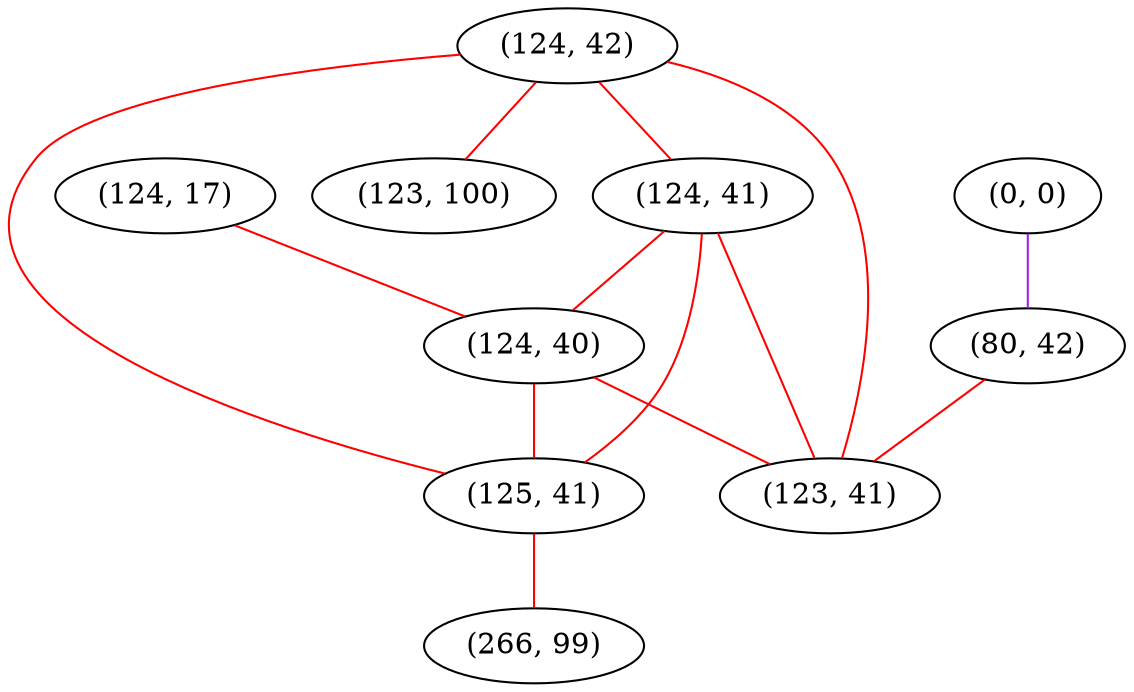 graph "" {
"(0, 0)";
"(124, 17)";
"(80, 42)";
"(124, 42)";
"(124, 41)";
"(124, 40)";
"(123, 100)";
"(125, 41)";
"(123, 41)";
"(266, 99)";
"(0, 0)" -- "(80, 42)"  [color=purple, key=0, weight=4];
"(124, 17)" -- "(124, 40)"  [color=red, key=0, weight=1];
"(80, 42)" -- "(123, 41)"  [color=red, key=0, weight=1];
"(124, 42)" -- "(125, 41)"  [color=red, key=0, weight=1];
"(124, 42)" -- "(123, 41)"  [color=red, key=0, weight=1];
"(124, 42)" -- "(123, 100)"  [color=red, key=0, weight=1];
"(124, 42)" -- "(124, 41)"  [color=red, key=0, weight=1];
"(124, 41)" -- "(124, 40)"  [color=red, key=0, weight=1];
"(124, 41)" -- "(123, 41)"  [color=red, key=0, weight=1];
"(124, 41)" -- "(125, 41)"  [color=red, key=0, weight=1];
"(124, 40)" -- "(125, 41)"  [color=red, key=0, weight=1];
"(124, 40)" -- "(123, 41)"  [color=red, key=0, weight=1];
"(125, 41)" -- "(266, 99)"  [color=red, key=0, weight=1];
}
